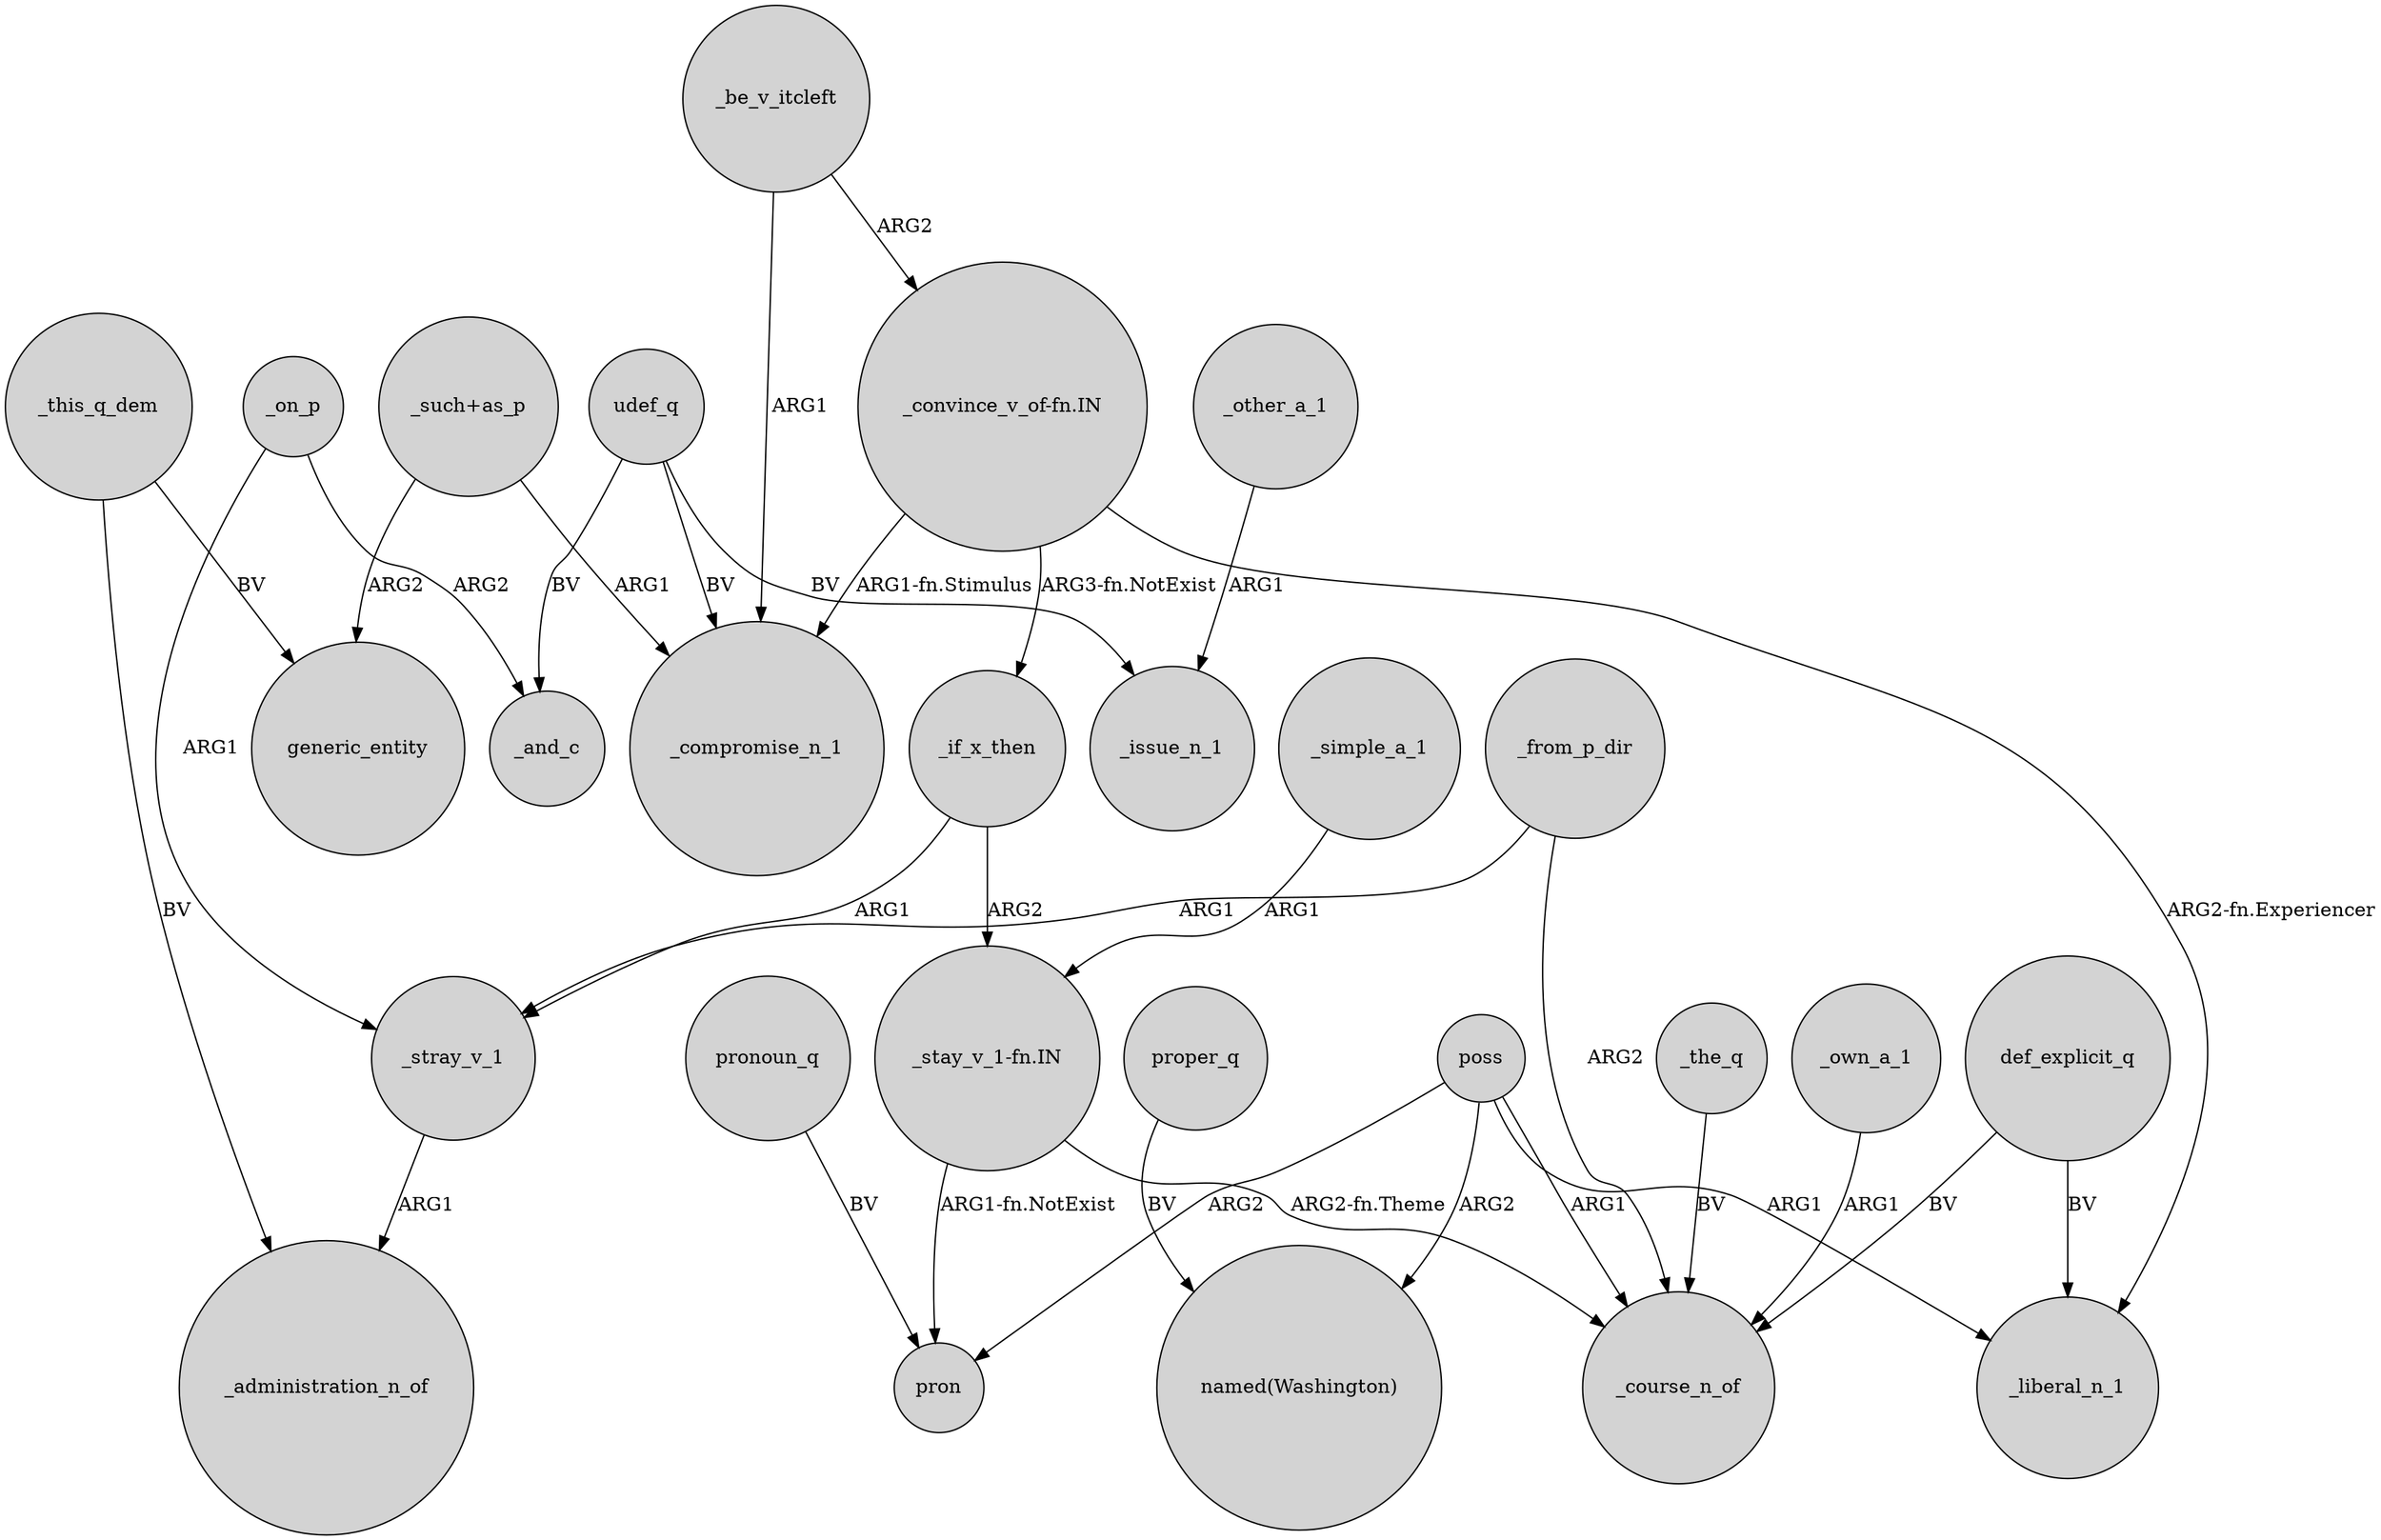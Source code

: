 digraph {
	node [shape=circle style=filled]
	"_such+as_p" -> generic_entity [label=ARG2]
	_own_a_1 -> _course_n_of [label=ARG1]
	poss -> pron [label=ARG2]
	"_stay_v_1-fn.IN" -> pron [label="ARG1-fn.NotExist"]
	_other_a_1 -> _issue_n_1 [label=ARG1]
	_if_x_then -> "_stay_v_1-fn.IN" [label=ARG2]
	_the_q -> _course_n_of [label=BV]
	"_stay_v_1-fn.IN" -> _course_n_of [label="ARG2-fn.Theme"]
	_be_v_itcleft -> _compromise_n_1 [label=ARG1]
	_if_x_then -> _stray_v_1 [label=ARG1]
	_be_v_itcleft -> "_convince_v_of-fn.IN" [label=ARG2]
	"_convince_v_of-fn.IN" -> _if_x_then [label="ARG3-fn.NotExist"]
	def_explicit_q -> _course_n_of [label=BV]
	"_convince_v_of-fn.IN" -> _liberal_n_1 [label="ARG2-fn.Experiencer"]
	proper_q -> "named(Washington)" [label=BV]
	pronoun_q -> pron [label=BV]
	poss -> "named(Washington)" [label=ARG2]
	def_explicit_q -> _liberal_n_1 [label=BV]
	_this_q_dem -> generic_entity [label=BV]
	poss -> _liberal_n_1 [label=ARG1]
	_simple_a_1 -> "_stay_v_1-fn.IN" [label=ARG1]
	udef_q -> _issue_n_1 [label=BV]
	"_convince_v_of-fn.IN" -> _compromise_n_1 [label="ARG1-fn.Stimulus"]
	udef_q -> _compromise_n_1 [label=BV]
	_stray_v_1 -> _administration_n_of [label=ARG1]
	_from_p_dir -> _course_n_of [label=ARG2]
	poss -> _course_n_of [label=ARG1]
	_on_p -> _and_c [label=ARG2]
	_this_q_dem -> _administration_n_of [label=BV]
	_on_p -> _stray_v_1 [label=ARG1]
	_from_p_dir -> _stray_v_1 [label=ARG1]
	udef_q -> _and_c [label=BV]
	"_such+as_p" -> _compromise_n_1 [label=ARG1]
}
